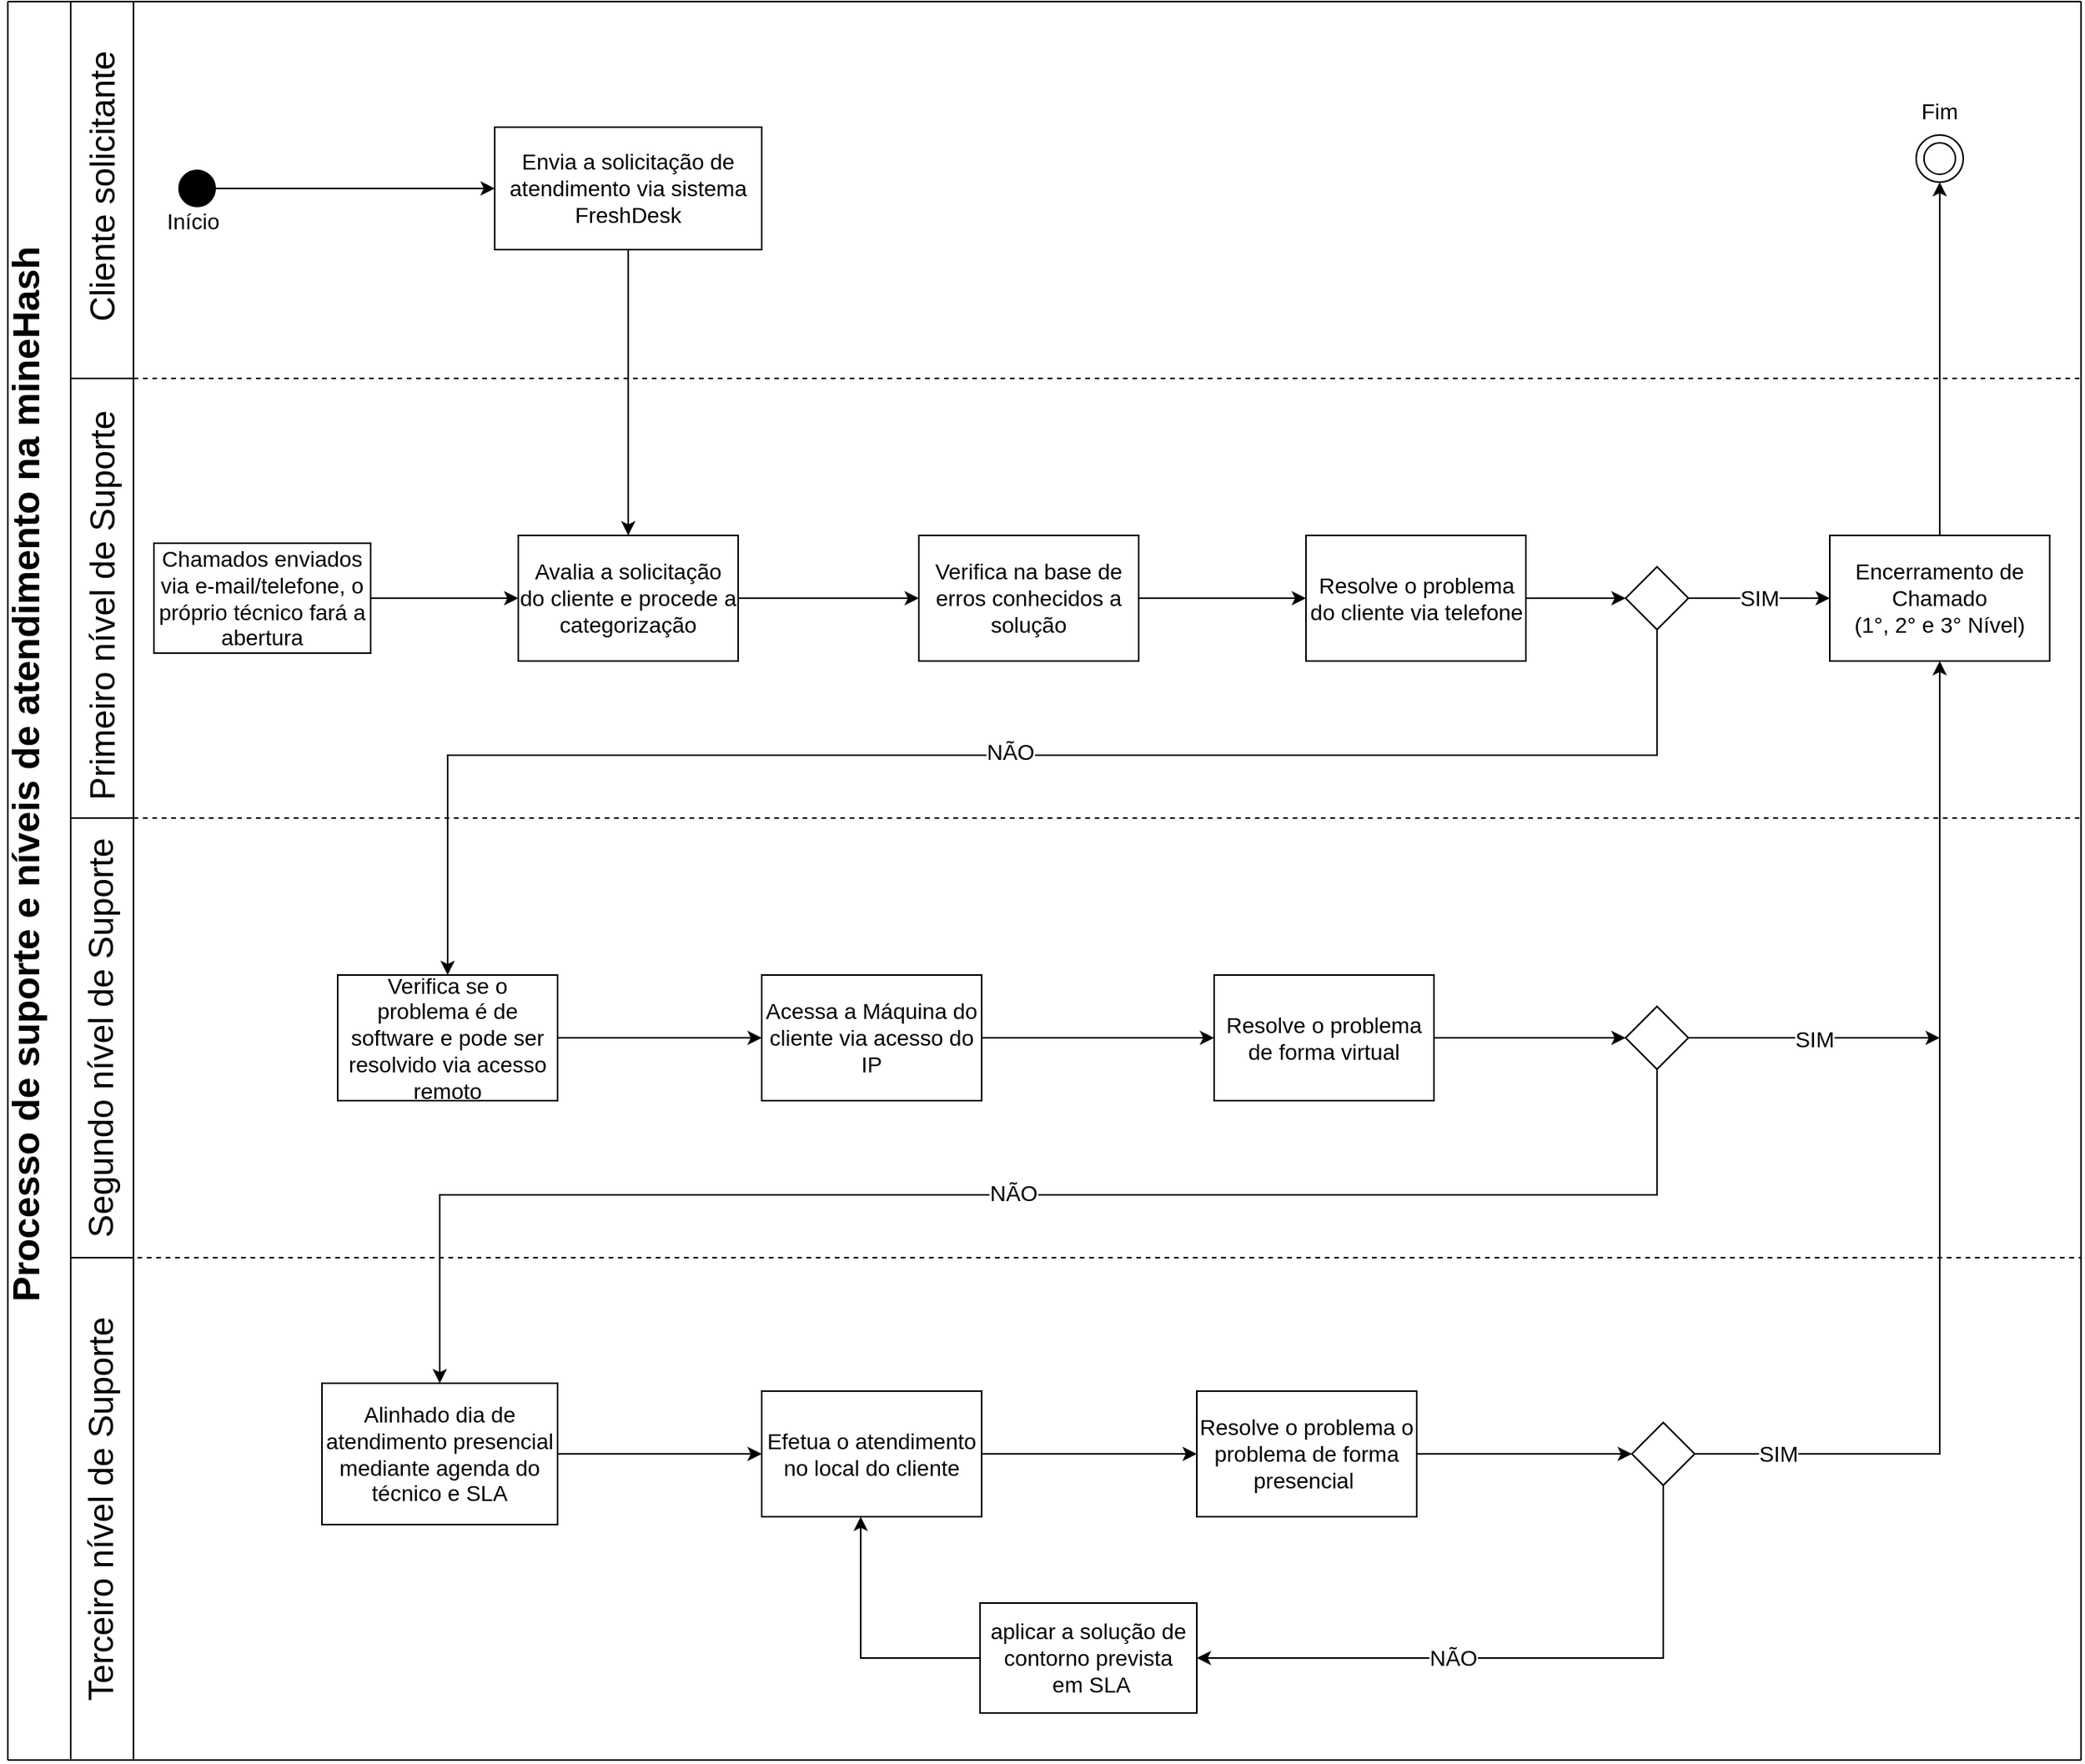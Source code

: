 <mxfile version="12.0.0" type="device" pages="1"><diagram id="lEAF7T_rqjYwVpGT4Dgs" name="Page-1"><mxGraphModel dx="1235" dy="1075" grid="1" gridSize="10" guides="1" tooltips="1" connect="1" arrows="1" fold="1" page="1" pageScale="1" pageWidth="827" pageHeight="1169" math="0" shadow="0"><root><mxCell id="0"/><mxCell id="1" parent="0"/><mxCell id="W2YxS9CZhJgeGfUOxCav-2" value="" style="endArrow=none;html=1;" edge="1" parent="1"><mxGeometry width="50" height="50" relative="1" as="geometry"><mxPoint x="970" y="1760" as="sourcePoint"/><mxPoint x="970" y="640" as="targetPoint"/></mxGeometry></mxCell><mxCell id="W2YxS9CZhJgeGfUOxCav-3" value="" style="endArrow=none;html=1;" edge="1" parent="1"><mxGeometry width="50" height="50" relative="1" as="geometry"><mxPoint x="890" y="640" as="sourcePoint"/><mxPoint x="2210" y="640" as="targetPoint"/></mxGeometry></mxCell><mxCell id="W2YxS9CZhJgeGfUOxCav-4" value="" style="endArrow=none;html=1;horizontal=1;verticalAlign=bottom;align=right;labelPosition=left;verticalLabelPosition=top;" edge="1" parent="1"><mxGeometry width="50" height="50" relative="1" as="geometry"><mxPoint x="930" y="640" as="sourcePoint"/><mxPoint x="930" y="1760" as="targetPoint"/></mxGeometry></mxCell><mxCell id="W2YxS9CZhJgeGfUOxCav-5" value="" style="endArrow=none;html=1;" edge="1" parent="1"><mxGeometry width="50" height="50" relative="1" as="geometry"><mxPoint x="930" y="880" as="sourcePoint"/><mxPoint x="970" y="880" as="targetPoint"/><Array as="points"><mxPoint x="950" y="880"/></Array></mxGeometry></mxCell><mxCell id="W2YxS9CZhJgeGfUOxCav-6" value="" style="endArrow=none;html=1;" edge="1" parent="1"><mxGeometry width="50" height="50" relative="1" as="geometry"><mxPoint x="930" y="1160" as="sourcePoint"/><mxPoint x="970" y="1160" as="targetPoint"/></mxGeometry></mxCell><mxCell id="W2YxS9CZhJgeGfUOxCav-7" value="" style="endArrow=none;html=1;" edge="1" parent="1"><mxGeometry width="50" height="50" relative="1" as="geometry"><mxPoint x="930" y="1440" as="sourcePoint"/><mxPoint x="970" y="1440" as="targetPoint"/><Array as="points"><mxPoint x="950" y="1440"/></Array></mxGeometry></mxCell><mxCell id="W2YxS9CZhJgeGfUOxCav-8" value="" style="endArrow=none;html=1;" edge="1" parent="1"><mxGeometry width="50" height="50" relative="1" as="geometry"><mxPoint x="970" y="1760" as="sourcePoint"/><mxPoint x="2210" y="1760" as="targetPoint"/></mxGeometry></mxCell><mxCell id="W2YxS9CZhJgeGfUOxCav-9" value="" style="endArrow=none;html=1;" edge="1" parent="1"><mxGeometry width="50" height="50" relative="1" as="geometry"><mxPoint x="2210" y="1760" as="sourcePoint"/><mxPoint x="2210" y="640" as="targetPoint"/></mxGeometry></mxCell><mxCell id="W2YxS9CZhJgeGfUOxCav-10" value="Processo de suporte e níveis de atendimento na mineHash" style="text;html=1;resizable=0;points=[];autosize=1;align=left;verticalAlign=top;spacingTop=-4;rotation=-90;strokeWidth=15;fontSize=24;fontStyle=1" vertex="1" parent="1"><mxGeometry x="580" y="1135" width="640" height="30" as="geometry"/></mxCell><mxCell id="W2YxS9CZhJgeGfUOxCav-11" value="&lt;div style=&quot;text-align: justify; font-size: 22px;&quot;&gt;&lt;span style=&quot;line-height: 80%; font-size: 22px;&quot;&gt;Cliente solicitante&amp;nbsp;&lt;/span&gt;&lt;/div&gt;" style="text;html=1;resizable=0;points=[];autosize=1;align=center;verticalAlign=top;spacingTop=-4;fontSize=22;rotation=-90;" vertex="1" parent="1"><mxGeometry x="850" y="740" width="200" height="30" as="geometry"/></mxCell><mxCell id="W2YxS9CZhJgeGfUOxCav-12" value="Primeiro nível de Suporte" style="text;html=1;resizable=0;points=[];autosize=1;align=center;verticalAlign=top;spacingTop=-4;fontSize=22;rotation=-90;" vertex="1" parent="1"><mxGeometry x="810" y="1010" width="280" height="30" as="geometry"/></mxCell><mxCell id="W2YxS9CZhJgeGfUOxCav-13" value="Segundo nível de Suporte" style="text;html=1;strokeColor=none;fillColor=none;align=center;verticalAlign=middle;whiteSpace=wrap;rounded=0;fontSize=22;rotation=-90;" vertex="1" parent="1"><mxGeometry x="820" y="1290" width="260" height="20" as="geometry"/></mxCell><mxCell id="W2YxS9CZhJgeGfUOxCav-14" style="edgeStyle=orthogonalEdgeStyle;rounded=0;orthogonalLoop=1;jettySize=auto;html=1;entryX=0;entryY=0.5;entryDx=0;entryDy=0;fontFamily=Helvetica;fontSize=14;" edge="1" parent="1" source="W2YxS9CZhJgeGfUOxCav-15" target="W2YxS9CZhJgeGfUOxCav-18"><mxGeometry relative="1" as="geometry"/></mxCell><mxCell id="W2YxS9CZhJgeGfUOxCav-15" value="" style="ellipse;html=1;aspect=fixed;strokeWidth=9;fontSize=14;align=center;labelBackgroundColor=none;fontColor=#000000;strokeColor=#000000;fillColor=#000000;fontFamily=Helvetica;" vertex="1" parent="1"><mxGeometry x="1003" y="751.5" width="15" height="15" as="geometry"/></mxCell><mxCell id="W2YxS9CZhJgeGfUOxCav-16" value="" style="endArrow=none;dashed=1;html=1;fontSize=22;fontColor=#000000;align=center;" edge="1" parent="1"><mxGeometry width="50" height="50" relative="1" as="geometry"><mxPoint x="970" y="880" as="sourcePoint"/><mxPoint x="2210" y="880" as="targetPoint"/></mxGeometry></mxCell><mxCell id="W2YxS9CZhJgeGfUOxCav-17" style="edgeStyle=orthogonalEdgeStyle;rounded=0;orthogonalLoop=1;jettySize=auto;html=1;fontSize=14;fontColor=#000000;align=center;entryX=0.5;entryY=0;entryDx=0;entryDy=0;fontFamily=Helvetica;" edge="1" parent="1" source="W2YxS9CZhJgeGfUOxCav-18" target="W2YxS9CZhJgeGfUOxCav-20"><mxGeometry relative="1" as="geometry"><mxPoint x="1130" y="970" as="targetPoint"/></mxGeometry></mxCell><mxCell id="W2YxS9CZhJgeGfUOxCav-18" value="&lt;div style=&quot;font-size: 14px&quot;&gt;&lt;span style=&quot;font-size: 14px&quot;&gt;Envia a solicitação de atendimento via sistema FreshDesk&lt;/span&gt;&lt;/div&gt;" style="rounded=0;whiteSpace=wrap;html=1;labelBackgroundColor=none;strokeWidth=1;fontSize=14;align=center;fontFamily=Helvetica;" vertex="1" parent="1"><mxGeometry x="1200" y="720" width="170" height="78" as="geometry"/></mxCell><mxCell id="W2YxS9CZhJgeGfUOxCav-19" style="edgeStyle=orthogonalEdgeStyle;rounded=0;orthogonalLoop=1;jettySize=auto;html=1;fontSize=14;fontColor=#000000;align=center;entryX=0;entryY=0.5;entryDx=0;entryDy=0;fontFamily=Helvetica;" edge="1" parent="1" source="W2YxS9CZhJgeGfUOxCav-20" target="W2YxS9CZhJgeGfUOxCav-42"><mxGeometry relative="1" as="geometry"><mxPoint x="1230" y="1010" as="targetPoint"/></mxGeometry></mxCell><mxCell id="W2YxS9CZhJgeGfUOxCav-20" value="&lt;div style=&quot;font-size: 14px;&quot;&gt;&lt;font style=&quot;font-size: 14px;&quot;&gt;Avalia a solicitação do cliente e procede a categorização&lt;/font&gt;&lt;/div&gt;" style="rounded=0;whiteSpace=wrap;html=1;labelBackgroundColor=none;strokeWidth=1;fontSize=14;align=center;fontFamily=Helvetica;" vertex="1" parent="1"><mxGeometry x="1215" y="980" width="140" height="80" as="geometry"/></mxCell><mxCell id="W2YxS9CZhJgeGfUOxCav-21" style="edgeStyle=orthogonalEdgeStyle;rounded=0;orthogonalLoop=1;jettySize=auto;html=1;entryX=0;entryY=0.5;entryDx=0;entryDy=0;fontFamily=Helvetica;fontSize=14;" edge="1" parent="1" source="W2YxS9CZhJgeGfUOxCav-22" target="W2YxS9CZhJgeGfUOxCav-52"><mxGeometry relative="1" as="geometry"/></mxCell><mxCell id="W2YxS9CZhJgeGfUOxCav-22" value="&lt;span style=&quot;font-size: 14px;&quot;&gt;Resolve o problema do cliente via telefone&lt;br style=&quot;font-size: 14px;&quot;&gt;&lt;/span&gt;" style="rounded=0;whiteSpace=wrap;html=1;labelBackgroundColor=none;strokeWidth=1;fontSize=14;align=center;fontFamily=Helvetica;" vertex="1" parent="1"><mxGeometry x="1716.5" y="980" width="140" height="80" as="geometry"/></mxCell><mxCell id="W2YxS9CZhJgeGfUOxCav-23" value="" style="ellipse;whiteSpace=wrap;html=1;aspect=fixed;fontFamily=Helvetica;fontSize=14;" vertex="1" parent="1"><mxGeometry x="2110" y="730" width="20" height="20" as="geometry"/></mxCell><mxCell id="W2YxS9CZhJgeGfUOxCav-24" value="" style="ellipse;whiteSpace=wrap;html=1;aspect=fixed;fillColor=none;fontFamily=Helvetica;fontSize=14;" vertex="1" parent="1"><mxGeometry x="2105" y="725" width="30" height="30" as="geometry"/></mxCell><mxCell id="W2YxS9CZhJgeGfUOxCav-25" value="" style="edgeStyle=orthogonalEdgeStyle;rounded=0;orthogonalLoop=1;jettySize=auto;html=1;fontFamily=Helvetica;fontSize=14;" edge="1" parent="1" source="W2YxS9CZhJgeGfUOxCav-26" target="W2YxS9CZhJgeGfUOxCav-28"><mxGeometry relative="1" as="geometry"/></mxCell><mxCell id="W2YxS9CZhJgeGfUOxCav-26" value="&lt;font style=&quot;font-size: 14px&quot;&gt;Verifica se o problema é de software e pode ser resolvido via acesso remoto&lt;/font&gt;" style="rounded=0;whiteSpace=wrap;html=1;labelBackgroundColor=none;strokeWidth=1;fontSize=14;align=center;fontFamily=Helvetica;" vertex="1" parent="1"><mxGeometry x="1100" y="1260" width="140" height="80" as="geometry"/></mxCell><mxCell id="W2YxS9CZhJgeGfUOxCav-27" style="edgeStyle=orthogonalEdgeStyle;rounded=0;orthogonalLoop=1;jettySize=auto;html=1;entryX=0;entryY=0.5;entryDx=0;entryDy=0;fontFamily=Helvetica;fontSize=14;" edge="1" parent="1" source="W2YxS9CZhJgeGfUOxCav-28" target="W2YxS9CZhJgeGfUOxCav-30"><mxGeometry relative="1" as="geometry"/></mxCell><mxCell id="W2YxS9CZhJgeGfUOxCav-28" value="&lt;span style=&quot;font-size: 14px;&quot;&gt;Acessa a Máquina do cliente via acesso do IP&lt;br style=&quot;font-size: 14px;&quot;&gt;&lt;/span&gt;" style="rounded=0;whiteSpace=wrap;html=1;labelBackgroundColor=none;strokeWidth=1;fontSize=14;align=center;fontFamily=Helvetica;" vertex="1" parent="1"><mxGeometry x="1370" y="1260" width="140" height="80" as="geometry"/></mxCell><mxCell id="W2YxS9CZhJgeGfUOxCav-29" value="SIM" style="edgeStyle=orthogonalEdgeStyle;rounded=0;orthogonalLoop=1;jettySize=auto;html=1;fontFamily=Helvetica;fontSize=14;" edge="1" parent="1" source="W2YxS9CZhJgeGfUOxCav-55"><mxGeometry relative="1" as="geometry"><mxPoint x="2120" y="1300" as="targetPoint"/></mxGeometry></mxCell><mxCell id="W2YxS9CZhJgeGfUOxCav-30" value="&lt;div style=&quot;font-size: 14px;&quot;&gt;&lt;font style=&quot;font-size: 14px;&quot;&gt;Resolve o problema de forma virtual&lt;/font&gt;&lt;/div&gt;" style="rounded=0;whiteSpace=wrap;html=1;labelBackgroundColor=none;strokeWidth=1;fontSize=14;align=center;fontFamily=Helvetica;" vertex="1" parent="1"><mxGeometry x="1658" y="1260" width="140" height="80" as="geometry"/></mxCell><mxCell id="W2YxS9CZhJgeGfUOxCav-31" style="edgeStyle=orthogonalEdgeStyle;rounded=0;orthogonalLoop=1;jettySize=auto;html=1;entryX=0.5;entryY=1;entryDx=0;entryDy=0;fontFamily=Helvetica;fontSize=14;" edge="1" parent="1" source="W2YxS9CZhJgeGfUOxCav-32" target="W2YxS9CZhJgeGfUOxCav-24"><mxGeometry relative="1" as="geometry"/></mxCell><mxCell id="W2YxS9CZhJgeGfUOxCav-32" value="&lt;div style=&quot;font-size: 14px;&quot;&gt;&lt;font style=&quot;font-size: 14px;&quot;&gt;Encerramento de Chamado&lt;/font&gt;&lt;/div&gt;&lt;div style=&quot;font-size: 14px;&quot;&gt;&lt;font style=&quot;font-size: 14px;&quot;&gt;(1°, 2° e 3° Nível)&lt;/font&gt;&lt;/div&gt;" style="rounded=0;whiteSpace=wrap;html=1;labelBackgroundColor=none;strokeWidth=1;fontSize=14;align=center;fontFamily=Helvetica;" vertex="1" parent="1"><mxGeometry x="2050" y="980" width="140" height="80" as="geometry"/></mxCell><mxCell id="W2YxS9CZhJgeGfUOxCav-33" value="" style="endArrow=none;dashed=1;html=1;" edge="1" parent="1"><mxGeometry width="50" height="50" relative="1" as="geometry"><mxPoint x="970" y="1160.0" as="sourcePoint"/><mxPoint x="2210" y="1160" as="targetPoint"/><Array as="points"><mxPoint x="1950" y="1160"/></Array></mxGeometry></mxCell><mxCell id="W2YxS9CZhJgeGfUOxCav-34" value="SIM" style="edgeStyle=orthogonalEdgeStyle;rounded=0;orthogonalLoop=1;jettySize=auto;html=1;entryX=0.5;entryY=1;entryDx=0;entryDy=0;fontFamily=Helvetica;fontSize=14;" edge="1" parent="1" source="W2YxS9CZhJgeGfUOxCav-60" target="W2YxS9CZhJgeGfUOxCav-32"><mxGeometry x="-0.841" relative="1" as="geometry"><mxPoint as="offset"/></mxGeometry></mxCell><mxCell id="W2YxS9CZhJgeGfUOxCav-35" value="" style="edgeStyle=orthogonalEdgeStyle;rounded=0;orthogonalLoop=1;jettySize=auto;html=1;fontFamily=Helvetica;fontSize=14;" edge="1" parent="1" source="W2YxS9CZhJgeGfUOxCav-36" target="W2YxS9CZhJgeGfUOxCav-60"><mxGeometry relative="1" as="geometry"/></mxCell><mxCell id="W2YxS9CZhJgeGfUOxCav-36" value="&lt;div style=&quot;font-size: 14px;&quot;&gt;&lt;font style=&quot;font-size: 14px;&quot;&gt;Resolve o problema o problema de forma presencial&amp;nbsp;&lt;/font&gt;&lt;/div&gt;" style="rounded=0;whiteSpace=wrap;html=1;labelBackgroundColor=none;strokeWidth=1;fontSize=14;align=center;fontFamily=Helvetica;" vertex="1" parent="1"><mxGeometry x="1647" y="1525" width="140" height="80" as="geometry"/></mxCell><mxCell id="W2YxS9CZhJgeGfUOxCav-37" style="edgeStyle=orthogonalEdgeStyle;rounded=0;orthogonalLoop=1;jettySize=auto;html=1;entryX=0;entryY=0.5;entryDx=0;entryDy=0;fontFamily=Helvetica;fontSize=14;" edge="1" parent="1" source="W2YxS9CZhJgeGfUOxCav-38" target="W2YxS9CZhJgeGfUOxCav-36"><mxGeometry relative="1" as="geometry"/></mxCell><mxCell id="W2YxS9CZhJgeGfUOxCav-38" value="&lt;div style=&quot;font-size: 14px;&quot;&gt;&lt;font style=&quot;font-size: 14px;&quot;&gt;Efetua o atendimento no local do cliente&lt;/font&gt;&lt;/div&gt;" style="rounded=0;whiteSpace=wrap;html=1;labelBackgroundColor=none;strokeWidth=1;fontSize=14;align=center;fontFamily=Helvetica;" vertex="1" parent="1"><mxGeometry x="1370" y="1525" width="140" height="80" as="geometry"/></mxCell><mxCell id="W2YxS9CZhJgeGfUOxCav-39" value="Terceiro nível de Suporte" style="text;html=1;strokeColor=none;fillColor=none;align=center;verticalAlign=middle;whiteSpace=wrap;rounded=0;fontSize=22;rotation=-90;" vertex="1" parent="1"><mxGeometry x="820" y="1590" width="260" height="20" as="geometry"/></mxCell><mxCell id="W2YxS9CZhJgeGfUOxCav-40" value="" style="endArrow=none;dashed=1;html=1;" edge="1" parent="1"><mxGeometry width="50" height="50" relative="1" as="geometry"><mxPoint x="972.5" y="1440" as="sourcePoint"/><mxPoint x="2210" y="1440" as="targetPoint"/></mxGeometry></mxCell><mxCell id="W2YxS9CZhJgeGfUOxCav-41" style="edgeStyle=orthogonalEdgeStyle;rounded=0;orthogonalLoop=1;jettySize=auto;html=1;entryX=0;entryY=0.5;entryDx=0;entryDy=0;fontFamily=Helvetica;fontSize=14;" edge="1" parent="1" source="W2YxS9CZhJgeGfUOxCav-42" target="W2YxS9CZhJgeGfUOxCav-22"><mxGeometry relative="1" as="geometry"/></mxCell><mxCell id="W2YxS9CZhJgeGfUOxCav-42" value="&lt;span style=&quot;font-size: 14px;&quot;&gt;Verifica na base de erros conhecidos a solução&lt;/span&gt;" style="rounded=0;whiteSpace=wrap;html=1;labelBackgroundColor=none;strokeWidth=1;fontSize=14;align=center;fontFamily=Helvetica;" vertex="1" parent="1"><mxGeometry x="1470" y="980" width="140" height="80" as="geometry"/></mxCell><mxCell id="W2YxS9CZhJgeGfUOxCav-43" style="edgeStyle=orthogonalEdgeStyle;rounded=0;orthogonalLoop=1;jettySize=auto;html=1;entryX=0;entryY=0.5;entryDx=0;entryDy=0;fontFamily=Helvetica;fontSize=14;" edge="1" parent="1" source="W2YxS9CZhJgeGfUOxCav-44" target="W2YxS9CZhJgeGfUOxCav-38"><mxGeometry relative="1" as="geometry"/></mxCell><mxCell id="W2YxS9CZhJgeGfUOxCav-44" value="&lt;span style=&quot;font-size: 14px;&quot;&gt;Alinhado dia de atendimento presencial mediante agenda do técnico e SLA&lt;/span&gt;" style="rounded=0;whiteSpace=wrap;html=1;labelBackgroundColor=none;strokeWidth=1;fontSize=14;align=center;fontFamily=Helvetica;" vertex="1" parent="1"><mxGeometry x="1090" y="1520" width="150" height="90" as="geometry"/></mxCell><mxCell id="W2YxS9CZhJgeGfUOxCav-45" value="Início&amp;nbsp;" style="text;html=1;strokeColor=none;fillColor=none;align=center;verticalAlign=middle;whiteSpace=wrap;rounded=0;opacity=0;fontFamily=Helvetica;fontSize=14;" vertex="1" parent="1"><mxGeometry x="990" y="770" width="40" height="20" as="geometry"/></mxCell><mxCell id="W2YxS9CZhJgeGfUOxCav-46" value="Fim" style="text;html=1;strokeColor=none;fillColor=none;align=center;verticalAlign=middle;whiteSpace=wrap;rounded=0;opacity=0;fontFamily=Helvetica;fontSize=14;" vertex="1" parent="1"><mxGeometry x="2100" y="700" width="40" height="20" as="geometry"/></mxCell><mxCell id="W2YxS9CZhJgeGfUOxCav-47" style="edgeStyle=orthogonalEdgeStyle;rounded=0;orthogonalLoop=1;jettySize=auto;html=1;entryX=0;entryY=0.5;entryDx=0;entryDy=0;fontFamily=Helvetica;fontSize=14;" edge="1" parent="1" source="W2YxS9CZhJgeGfUOxCav-48" target="W2YxS9CZhJgeGfUOxCav-20"><mxGeometry relative="1" as="geometry"/></mxCell><mxCell id="W2YxS9CZhJgeGfUOxCav-48" value="&lt;span style=&quot;font-size: 14px;&quot;&gt;Chamados enviados via e-mail/telefone, o próprio técnico fará a abertura&lt;/span&gt;" style="rounded=0;whiteSpace=wrap;html=1;labelBackgroundColor=none;strokeWidth=1;fontSize=14;align=center;fontFamily=Helvetica;" vertex="1" parent="1"><mxGeometry x="983" y="985" width="138" height="70" as="geometry"/></mxCell><mxCell id="W2YxS9CZhJgeGfUOxCav-49" value="SIM" style="edgeStyle=orthogonalEdgeStyle;rounded=0;orthogonalLoop=1;jettySize=auto;html=1;entryX=0;entryY=0.5;entryDx=0;entryDy=0;fontFamily=Helvetica;fontSize=14;" edge="1" parent="1" source="W2YxS9CZhJgeGfUOxCav-52" target="W2YxS9CZhJgeGfUOxCav-32"><mxGeometry relative="1" as="geometry"/></mxCell><mxCell id="W2YxS9CZhJgeGfUOxCav-50" style="edgeStyle=orthogonalEdgeStyle;rounded=0;orthogonalLoop=1;jettySize=auto;html=1;entryX=0.5;entryY=0;entryDx=0;entryDy=0;fontFamily=Helvetica;fontSize=14;" edge="1" parent="1" source="W2YxS9CZhJgeGfUOxCav-52" target="W2YxS9CZhJgeGfUOxCav-26"><mxGeometry relative="1" as="geometry"><Array as="points"><mxPoint x="1940" y="1120"/><mxPoint x="1170" y="1120"/></Array></mxGeometry></mxCell><mxCell id="W2YxS9CZhJgeGfUOxCav-51" value="NÃO" style="text;html=1;resizable=0;points=[];align=center;verticalAlign=middle;labelBackgroundColor=#ffffff;fontSize=14;fontFamily=Helvetica;" vertex="1" connectable="0" parent="W2YxS9CZhJgeGfUOxCav-50"><mxGeometry x="-0.006" y="-2" relative="1" as="geometry"><mxPoint as="offset"/></mxGeometry></mxCell><mxCell id="W2YxS9CZhJgeGfUOxCav-52" value="" style="rhombus;whiteSpace=wrap;html=1;fontFamily=Helvetica;fontSize=14;" vertex="1" parent="1"><mxGeometry x="1920" y="1000" width="40" height="40" as="geometry"/></mxCell><mxCell id="W2YxS9CZhJgeGfUOxCav-53" style="edgeStyle=orthogonalEdgeStyle;rounded=0;orthogonalLoop=1;jettySize=auto;html=1;entryX=0.5;entryY=0;entryDx=0;entryDy=0;fontFamily=Helvetica;fontSize=14;" edge="1" parent="1" source="W2YxS9CZhJgeGfUOxCav-55" target="W2YxS9CZhJgeGfUOxCav-44"><mxGeometry relative="1" as="geometry"><Array as="points"><mxPoint x="1940" y="1400"/><mxPoint x="1165" y="1400"/></Array></mxGeometry></mxCell><mxCell id="W2YxS9CZhJgeGfUOxCav-54" value="NÃO" style="text;html=1;resizable=0;points=[];align=center;verticalAlign=middle;labelBackgroundColor=#ffffff;fontSize=14;fontFamily=Helvetica;" vertex="1" connectable="0" parent="W2YxS9CZhJgeGfUOxCav-53"><mxGeometry x="0.005" y="-1" relative="1" as="geometry"><mxPoint as="offset"/></mxGeometry></mxCell><mxCell id="W2YxS9CZhJgeGfUOxCav-55" value="" style="rhombus;whiteSpace=wrap;html=1;fontFamily=Helvetica;fontSize=14;" vertex="1" parent="1"><mxGeometry x="1920" y="1280" width="40" height="40" as="geometry"/></mxCell><mxCell id="W2YxS9CZhJgeGfUOxCav-56" style="edgeStyle=orthogonalEdgeStyle;rounded=0;orthogonalLoop=1;jettySize=auto;html=1;fontFamily=Helvetica;fontSize=14;" edge="1" parent="1" source="W2YxS9CZhJgeGfUOxCav-30" target="W2YxS9CZhJgeGfUOxCav-55"><mxGeometry relative="1" as="geometry"><mxPoint x="2120" y="1300" as="targetPoint"/><mxPoint x="1880" y="1300" as="sourcePoint"/></mxGeometry></mxCell><mxCell id="W2YxS9CZhJgeGfUOxCav-57" style="edgeStyle=orthogonalEdgeStyle;rounded=0;orthogonalLoop=1;jettySize=auto;html=1;entryX=0.45;entryY=1;entryDx=0;entryDy=0;entryPerimeter=0;fontFamily=Helvetica;fontSize=14;" edge="1" parent="1" source="W2YxS9CZhJgeGfUOxCav-58" target="W2YxS9CZhJgeGfUOxCav-38"><mxGeometry relative="1" as="geometry"><Array as="points"><mxPoint x="1433" y="1695"/></Array></mxGeometry></mxCell><mxCell id="W2YxS9CZhJgeGfUOxCav-58" value="&lt;span style=&quot;font-size: 14px;&quot;&gt;aplicar a solução de contorno prevista&lt;br style=&quot;font-size: 14px;&quot;&gt;&amp;nbsp;em SLA&lt;/span&gt;" style="rounded=0;whiteSpace=wrap;html=1;labelBackgroundColor=none;strokeWidth=1;fontSize=14;align=center;fontFamily=Helvetica;" vertex="1" parent="1"><mxGeometry x="1509" y="1660" width="138" height="70" as="geometry"/></mxCell><mxCell id="W2YxS9CZhJgeGfUOxCav-59" value="NÃO" style="edgeStyle=orthogonalEdgeStyle;rounded=0;orthogonalLoop=1;jettySize=auto;html=1;entryX=1;entryY=0.5;entryDx=0;entryDy=0;fontFamily=Helvetica;fontSize=14;" edge="1" parent="1" source="W2YxS9CZhJgeGfUOxCav-60" target="W2YxS9CZhJgeGfUOxCav-58"><mxGeometry x="0.199" relative="1" as="geometry"><Array as="points"><mxPoint x="1944" y="1695"/></Array><mxPoint as="offset"/></mxGeometry></mxCell><mxCell id="W2YxS9CZhJgeGfUOxCav-60" value="" style="rhombus;whiteSpace=wrap;html=1;fontFamily=Helvetica;fontSize=14;" vertex="1" parent="1"><mxGeometry x="1924" y="1545" width="40" height="40" as="geometry"/></mxCell><mxCell id="W2YxS9CZhJgeGfUOxCav-61" value="" style="endArrow=none;html=1;" edge="1" parent="1"><mxGeometry width="50" height="50" relative="1" as="geometry"><mxPoint x="890" y="1760" as="sourcePoint"/><mxPoint x="890" y="640" as="targetPoint"/></mxGeometry></mxCell><mxCell id="W2YxS9CZhJgeGfUOxCav-62" value="" style="endArrow=none;html=1;" edge="1" parent="1"><mxGeometry width="50" height="50" relative="1" as="geometry"><mxPoint x="890" y="1760" as="sourcePoint"/><mxPoint x="970" y="1760" as="targetPoint"/></mxGeometry></mxCell></root></mxGraphModel></diagram></mxfile>